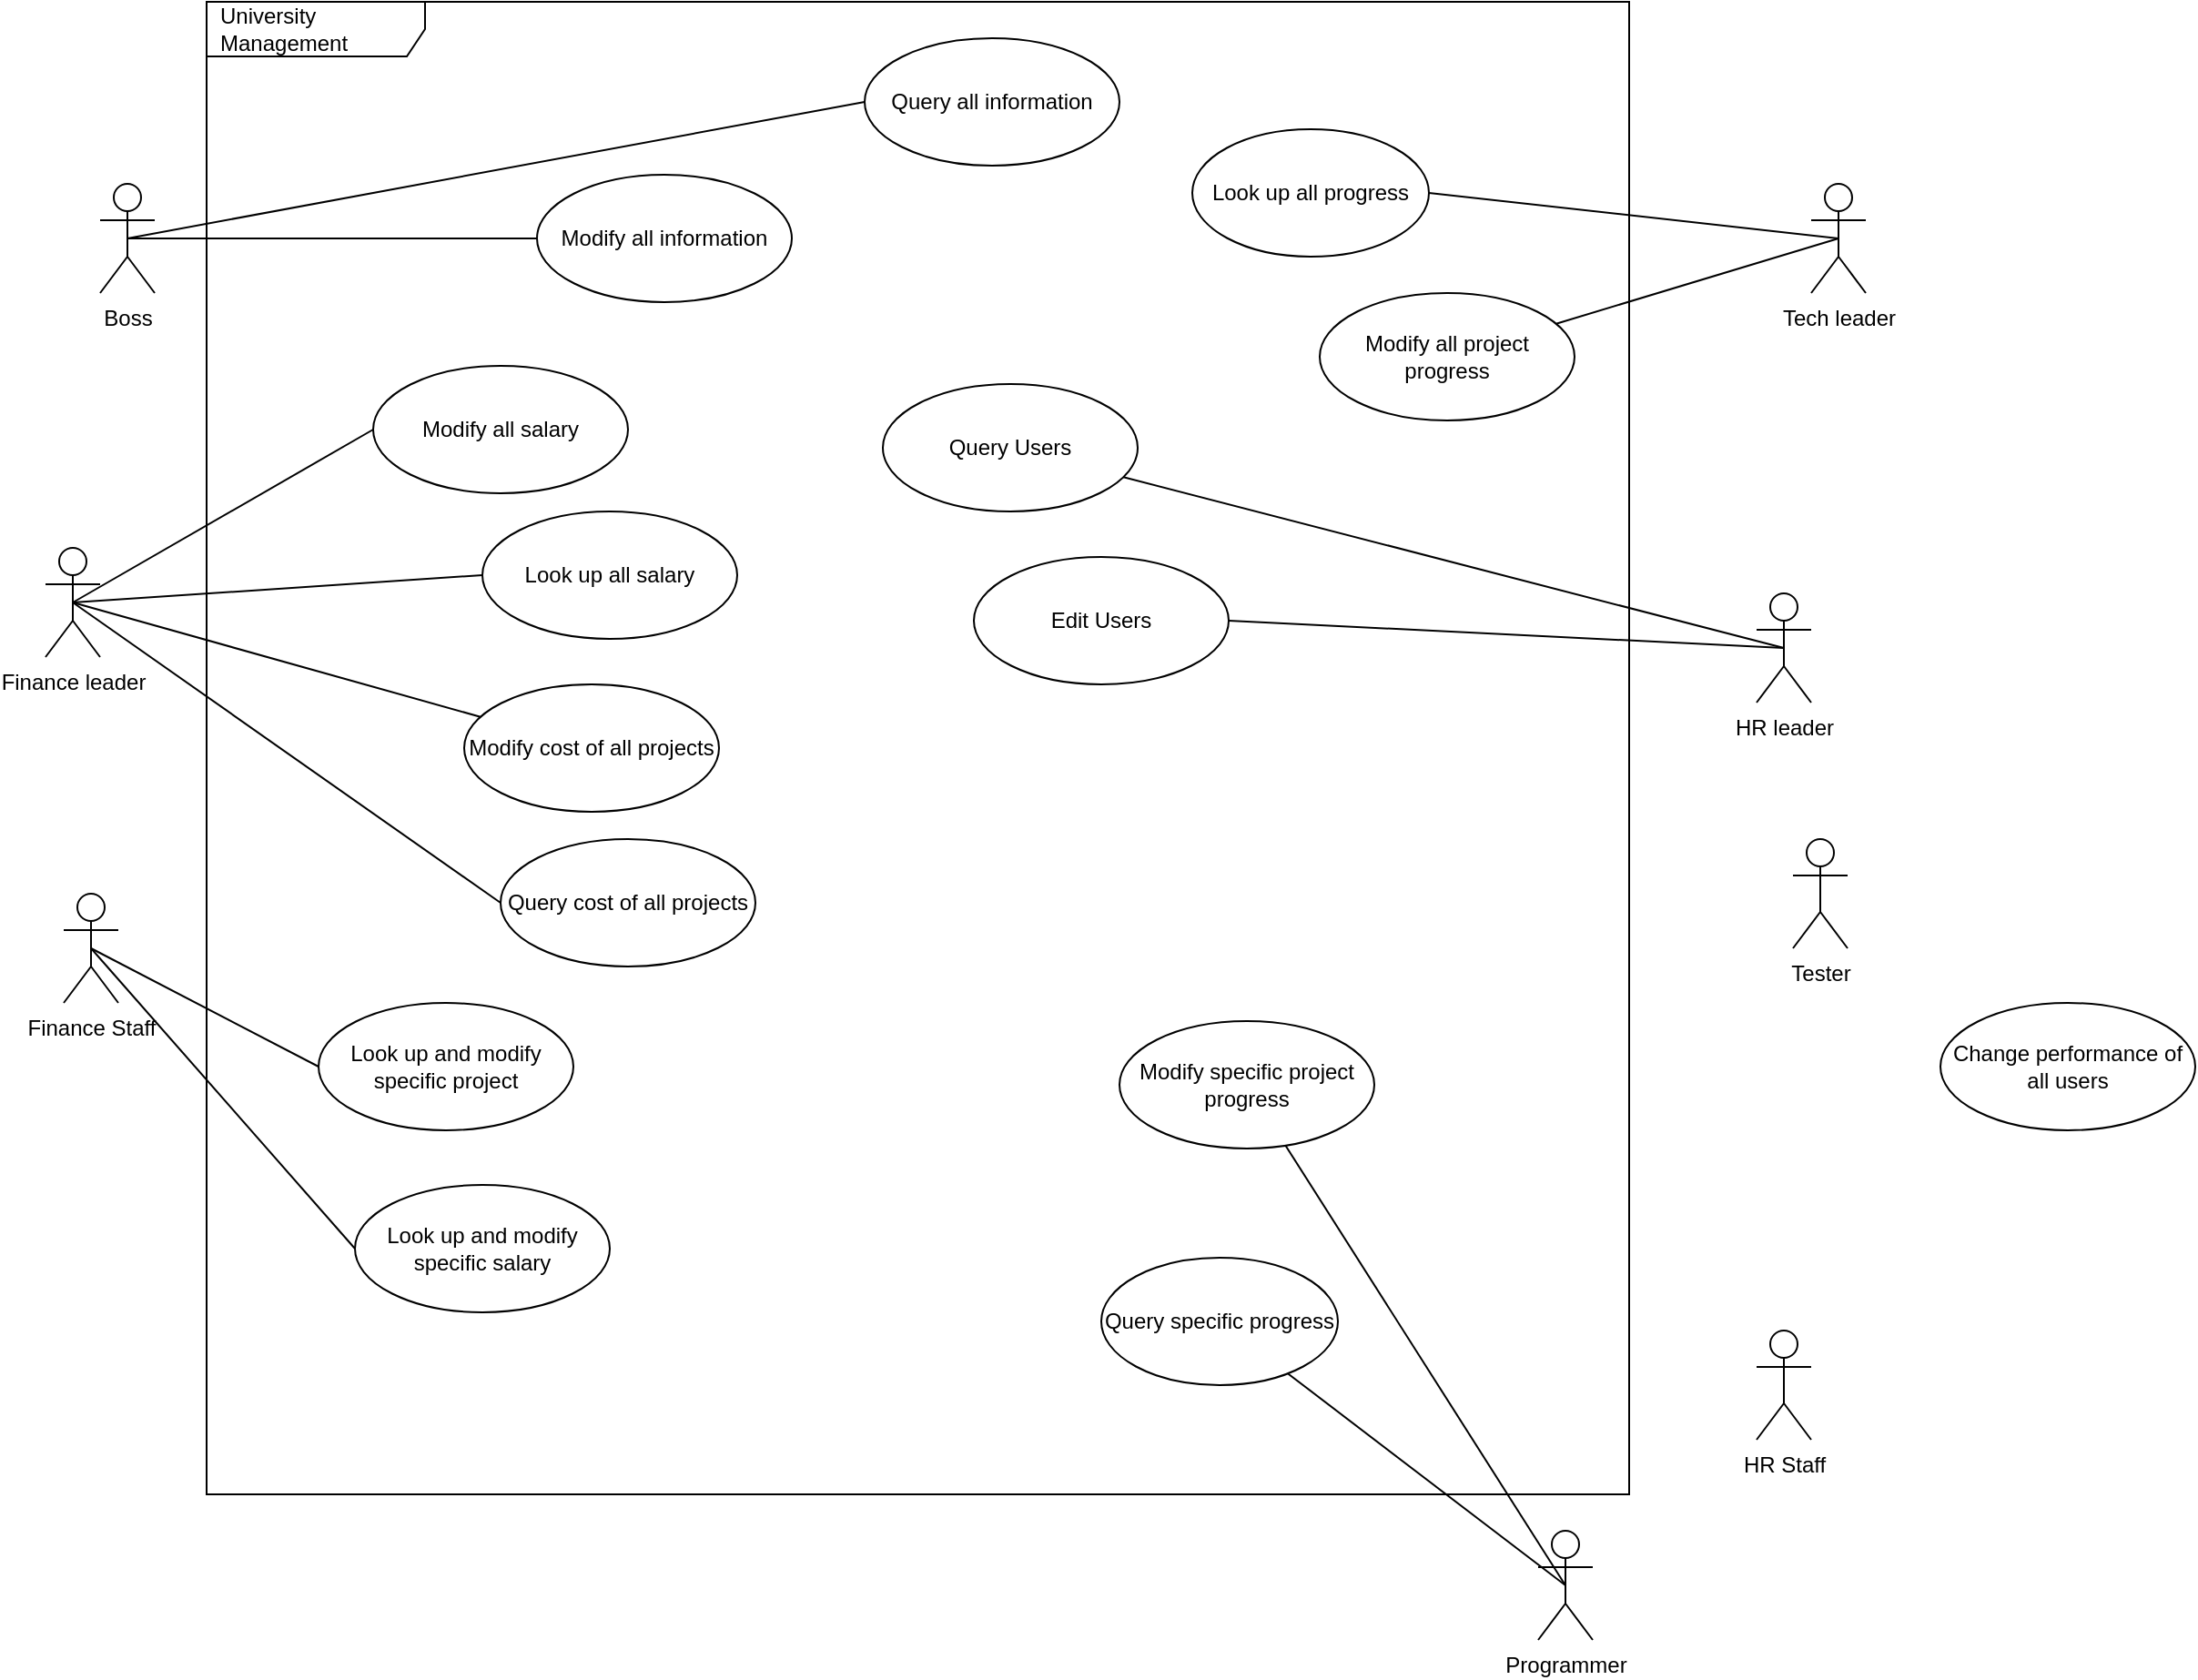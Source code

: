 <mxfile version="24.7.17">
  <diagram name="Page-1" id="NVx1WiKt9V09RQy1iXbr">
    <mxGraphModel dx="1235" dy="624" grid="1" gridSize="10" guides="1" tooltips="1" connect="1" arrows="1" fold="1" page="1" pageScale="1" pageWidth="827" pageHeight="1169" math="0" shadow="0">
      <root>
        <mxCell id="0" />
        <mxCell id="1" parent="0" />
        <mxCell id="lRWleDtiuKeqj4dIFjVO-1" value="University Management&amp;nbsp;" style="shape=umlFrame;whiteSpace=wrap;html=1;width=120;height=30;boundedLbl=1;verticalAlign=middle;align=left;spacingLeft=5;" parent="1" vertex="1">
          <mxGeometry x="148.5" y="260" width="781.5" height="820" as="geometry" />
        </mxCell>
        <mxCell id="lRWleDtiuKeqj4dIFjVO-2" value="Boss" style="shape=umlActor;verticalLabelPosition=bottom;verticalAlign=top;html=1;" parent="1" vertex="1">
          <mxGeometry x="90" y="360" width="30" height="60" as="geometry" />
        </mxCell>
        <mxCell id="lRWleDtiuKeqj4dIFjVO-3" value="Modify cost of all projects" style="ellipse;whiteSpace=wrap;html=1;" parent="1" vertex="1">
          <mxGeometry x="290" y="635" width="140" height="70" as="geometry" />
        </mxCell>
        <mxCell id="lRWleDtiuKeqj4dIFjVO-6" value="&lt;div&gt;Tech leader&lt;/div&gt;" style="shape=umlActor;verticalLabelPosition=bottom;verticalAlign=top;html=1;outlineConnect=0;" parent="1" vertex="1">
          <mxGeometry x="1030" y="360" width="30" height="60" as="geometry" />
        </mxCell>
        <mxCell id="lRWleDtiuKeqj4dIFjVO-7" value="Finance leader" style="shape=umlActor;verticalLabelPosition=bottom;verticalAlign=top;html=1;outlineConnect=0;" parent="1" vertex="1">
          <mxGeometry x="60" y="560" width="30" height="60" as="geometry" />
        </mxCell>
        <mxCell id="lRWleDtiuKeqj4dIFjVO-9" value="" style="edgeStyle=none;html=1;endArrow=none;verticalAlign=bottom;rounded=0;exitX=0.5;exitY=0.5;exitDx=0;exitDy=0;exitPerimeter=0;" parent="1" source="lRWleDtiuKeqj4dIFjVO-7" target="lRWleDtiuKeqj4dIFjVO-3" edge="1">
          <mxGeometry width="160" relative="1" as="geometry">
            <mxPoint x="130" y="770" as="sourcePoint" />
            <mxPoint x="300" y="769.5" as="targetPoint" />
          </mxGeometry>
        </mxCell>
        <mxCell id="lRWleDtiuKeqj4dIFjVO-25" value="Query all information" style="ellipse;whiteSpace=wrap;html=1;" parent="1" vertex="1">
          <mxGeometry x="510" y="280" width="140" height="70" as="geometry" />
        </mxCell>
        <mxCell id="lRWleDtiuKeqj4dIFjVO-44" value="Query Users" style="ellipse;whiteSpace=wrap;html=1;" parent="1" vertex="1">
          <mxGeometry x="520" y="470" width="140" height="70" as="geometry" />
        </mxCell>
        <mxCell id="lRWleDtiuKeqj4dIFjVO-45" value="" style="edgeStyle=none;html=1;endArrow=none;verticalAlign=bottom;rounded=0;exitX=0.5;exitY=0.5;exitDx=0;exitDy=0;exitPerimeter=0;" parent="1" source="qto2QyLCJmV5Q_1jzjQv-19" target="lRWleDtiuKeqj4dIFjVO-44" edge="1">
          <mxGeometry width="160" relative="1" as="geometry">
            <mxPoint x="750" y="530" as="sourcePoint" />
            <mxPoint x="270" y="710" as="targetPoint" />
          </mxGeometry>
        </mxCell>
        <mxCell id="lRWleDtiuKeqj4dIFjVO-50" value="Modify all project progress" style="ellipse;whiteSpace=wrap;html=1;" parent="1" vertex="1">
          <mxGeometry x="760" y="420" width="140" height="70" as="geometry" />
        </mxCell>
        <mxCell id="lRWleDtiuKeqj4dIFjVO-53" value="" style="edgeStyle=none;html=1;endArrow=none;verticalAlign=bottom;rounded=0;exitX=0.5;exitY=0.5;exitDx=0;exitDy=0;exitPerimeter=0;" parent="1" source="lRWleDtiuKeqj4dIFjVO-6" target="lRWleDtiuKeqj4dIFjVO-50" edge="1">
          <mxGeometry width="160" relative="1" as="geometry">
            <mxPoint x="319.497" y="609.749" as="sourcePoint" />
            <mxPoint x="380.503" y="640.251" as="targetPoint" />
          </mxGeometry>
        </mxCell>
        <mxCell id="lRWleDtiuKeqj4dIFjVO-60" value="" style="edgeStyle=none;html=1;endArrow=none;verticalAlign=bottom;rounded=0;startArrow=none;exitX=1;exitY=0.5;exitDx=0;exitDy=0;entryX=0.5;entryY=0.5;entryDx=0;entryDy=0;entryPerimeter=0;" parent="1" source="lRWleDtiuKeqj4dIFjVO-71" target="qto2QyLCJmV5Q_1jzjQv-19" edge="1">
          <mxGeometry width="160" relative="1" as="geometry">
            <mxPoint x="385.699" y="621.168" as="sourcePoint" />
            <mxPoint x="115" y="570" as="targetPoint" />
          </mxGeometry>
        </mxCell>
        <mxCell id="lRWleDtiuKeqj4dIFjVO-70" value="Look up all salary" style="ellipse;whiteSpace=wrap;html=1;" parent="1" vertex="1">
          <mxGeometry x="300" y="540" width="140" height="70" as="geometry" />
        </mxCell>
        <mxCell id="lRWleDtiuKeqj4dIFjVO-71" value="Edit Users" style="ellipse;whiteSpace=wrap;html=1;" parent="1" vertex="1">
          <mxGeometry x="570" y="565" width="140" height="70" as="geometry" />
        </mxCell>
        <mxCell id="lRWleDtiuKeqj4dIFjVO-72" value="" style="edgeStyle=none;html=1;endArrow=none;verticalAlign=bottom;rounded=0;entryX=0.5;entryY=0.5;entryDx=0;entryDy=0;entryPerimeter=0;exitX=0;exitY=0.5;exitDx=0;exitDy=0;" parent="1" source="lRWleDtiuKeqj4dIFjVO-25" target="lRWleDtiuKeqj4dIFjVO-2" edge="1">
          <mxGeometry width="160" relative="1" as="geometry">
            <mxPoint x="616" y="470" as="sourcePoint" />
            <mxPoint x="211" y="474" as="targetPoint" />
          </mxGeometry>
        </mxCell>
        <mxCell id="lRWleDtiuKeqj4dIFjVO-73" value="Look up all progress" style="ellipse;whiteSpace=wrap;html=1;" parent="1" vertex="1">
          <mxGeometry x="690" y="330" width="130" height="70" as="geometry" />
        </mxCell>
        <mxCell id="lRWleDtiuKeqj4dIFjVO-74" value="" style="edgeStyle=none;html=1;endArrow=none;verticalAlign=bottom;rounded=0;exitX=0.5;exitY=0.5;exitDx=0;exitDy=0;exitPerimeter=0;entryX=1;entryY=0.5;entryDx=0;entryDy=0;" parent="1" source="lRWleDtiuKeqj4dIFjVO-6" target="lRWleDtiuKeqj4dIFjVO-73" edge="1">
          <mxGeometry width="160" relative="1" as="geometry">
            <mxPoint x="20" y="860" as="sourcePoint" />
            <mxPoint x="260" y="864" as="targetPoint" />
          </mxGeometry>
        </mxCell>
        <mxCell id="qto2QyLCJmV5Q_1jzjQv-19" value="&lt;div&gt;HR leader&lt;/div&gt;" style="shape=umlActor;verticalLabelPosition=bottom;verticalAlign=top;html=1;outlineConnect=0;" vertex="1" parent="1">
          <mxGeometry x="1000" y="585" width="30" height="60" as="geometry" />
        </mxCell>
        <mxCell id="qto2QyLCJmV5Q_1jzjQv-20" value="&lt;div&gt;HR Staff&lt;/div&gt;" style="shape=umlActor;verticalLabelPosition=bottom;verticalAlign=top;html=1;outlineConnect=0;" vertex="1" parent="1">
          <mxGeometry x="1000" y="990" width="30" height="60" as="geometry" />
        </mxCell>
        <mxCell id="qto2QyLCJmV5Q_1jzjQv-21" value="Finance Staff" style="shape=umlActor;verticalLabelPosition=bottom;verticalAlign=top;html=1;outlineConnect=0;" vertex="1" parent="1">
          <mxGeometry x="70" y="750" width="30" height="60" as="geometry" />
        </mxCell>
        <mxCell id="qto2QyLCJmV5Q_1jzjQv-22" value="Programmer" style="shape=umlActor;verticalLabelPosition=bottom;verticalAlign=top;html=1;outlineConnect=0;" vertex="1" parent="1">
          <mxGeometry x="880" y="1100" width="30" height="60" as="geometry" />
        </mxCell>
        <mxCell id="qto2QyLCJmV5Q_1jzjQv-23" value="Tester" style="shape=umlActor;verticalLabelPosition=bottom;verticalAlign=top;html=1;outlineConnect=0;" vertex="1" parent="1">
          <mxGeometry x="1020" y="720" width="30" height="60" as="geometry" />
        </mxCell>
        <mxCell id="qto2QyLCJmV5Q_1jzjQv-25" value="Modify specific project progress" style="ellipse;whiteSpace=wrap;html=1;" vertex="1" parent="1">
          <mxGeometry x="650" y="820" width="140" height="70" as="geometry" />
        </mxCell>
        <mxCell id="qto2QyLCJmV5Q_1jzjQv-26" style="rounded=0;orthogonalLoop=1;jettySize=auto;html=1;entryX=0.5;entryY=0.5;entryDx=0;entryDy=0;entryPerimeter=0;endArrow=none;endFill=0;" edge="1" parent="1" source="qto2QyLCJmV5Q_1jzjQv-25" target="qto2QyLCJmV5Q_1jzjQv-22">
          <mxGeometry relative="1" as="geometry" />
        </mxCell>
        <mxCell id="qto2QyLCJmV5Q_1jzjQv-27" value="Query specific progress" style="ellipse;whiteSpace=wrap;html=1;" vertex="1" parent="1">
          <mxGeometry x="640" y="950" width="130" height="70" as="geometry" />
        </mxCell>
        <mxCell id="qto2QyLCJmV5Q_1jzjQv-28" style="rounded=0;orthogonalLoop=1;jettySize=auto;html=1;entryX=0.5;entryY=0.5;entryDx=0;entryDy=0;entryPerimeter=0;endArrow=none;endFill=0;" edge="1" parent="1" source="qto2QyLCJmV5Q_1jzjQv-27" target="qto2QyLCJmV5Q_1jzjQv-22">
          <mxGeometry relative="1" as="geometry" />
        </mxCell>
        <mxCell id="qto2QyLCJmV5Q_1jzjQv-30" value="Query cost of all projects" style="ellipse;whiteSpace=wrap;html=1;" vertex="1" parent="1">
          <mxGeometry x="310" y="720" width="140" height="70" as="geometry" />
        </mxCell>
        <mxCell id="qto2QyLCJmV5Q_1jzjQv-31" value="" style="edgeStyle=none;html=1;endArrow=none;verticalAlign=bottom;rounded=0;entryX=0;entryY=0.5;entryDx=0;entryDy=0;exitX=0.5;exitY=0.5;exitDx=0;exitDy=0;exitPerimeter=0;" edge="1" parent="1" source="lRWleDtiuKeqj4dIFjVO-7" target="qto2QyLCJmV5Q_1jzjQv-30">
          <mxGeometry width="160" relative="1" as="geometry">
            <mxPoint x="145" y="780" as="sourcePoint" />
            <mxPoint x="221" y="740" as="targetPoint" />
          </mxGeometry>
        </mxCell>
        <mxCell id="qto2QyLCJmV5Q_1jzjQv-32" value="Modify all salary" style="ellipse;whiteSpace=wrap;html=1;" vertex="1" parent="1">
          <mxGeometry x="240" y="460" width="140" height="70" as="geometry" />
        </mxCell>
        <mxCell id="qto2QyLCJmV5Q_1jzjQv-33" value="" style="edgeStyle=none;html=1;endArrow=none;verticalAlign=bottom;rounded=0;entryX=0;entryY=0.5;entryDx=0;entryDy=0;exitX=0.5;exitY=0.5;exitDx=0;exitDy=0;exitPerimeter=0;" edge="1" parent="1" source="lRWleDtiuKeqj4dIFjVO-7" target="lRWleDtiuKeqj4dIFjVO-70">
          <mxGeometry width="160" relative="1" as="geometry">
            <mxPoint x="180" y="525" as="sourcePoint" />
            <mxPoint x="325" y="800" as="targetPoint" />
          </mxGeometry>
        </mxCell>
        <mxCell id="qto2QyLCJmV5Q_1jzjQv-34" value="" style="edgeStyle=none;html=1;endArrow=none;verticalAlign=bottom;rounded=0;entryX=0;entryY=0.5;entryDx=0;entryDy=0;exitX=0.5;exitY=0.5;exitDx=0;exitDy=0;exitPerimeter=0;" edge="1" parent="1" source="lRWleDtiuKeqj4dIFjVO-7" target="qto2QyLCJmV5Q_1jzjQv-32">
          <mxGeometry width="160" relative="1" as="geometry">
            <mxPoint x="148.5" y="610" as="sourcePoint" />
            <mxPoint x="273.5" y="635" as="targetPoint" />
          </mxGeometry>
        </mxCell>
        <mxCell id="qto2QyLCJmV5Q_1jzjQv-35" value="Modify all information" style="ellipse;whiteSpace=wrap;html=1;" vertex="1" parent="1">
          <mxGeometry x="330" y="355" width="140" height="70" as="geometry" />
        </mxCell>
        <mxCell id="qto2QyLCJmV5Q_1jzjQv-37" value="Look up and modify specific project" style="ellipse;whiteSpace=wrap;html=1;" vertex="1" parent="1">
          <mxGeometry x="210" y="810" width="140" height="70" as="geometry" />
        </mxCell>
        <mxCell id="qto2QyLCJmV5Q_1jzjQv-38" value="Change performance of all users" style="ellipse;whiteSpace=wrap;html=1;" vertex="1" parent="1">
          <mxGeometry x="1101" y="810" width="140" height="70" as="geometry" />
        </mxCell>
        <mxCell id="qto2QyLCJmV5Q_1jzjQv-39" value="" style="edgeStyle=none;html=1;endArrow=none;verticalAlign=bottom;rounded=0;entryX=0.5;entryY=0.5;entryDx=0;entryDy=0;entryPerimeter=0;" edge="1" parent="1" source="qto2QyLCJmV5Q_1jzjQv-35" target="lRWleDtiuKeqj4dIFjVO-2">
          <mxGeometry width="160" relative="1" as="geometry">
            <mxPoint x="275" y="390" as="sourcePoint" />
            <mxPoint x="140" y="455" as="targetPoint" />
          </mxGeometry>
        </mxCell>
        <mxCell id="qto2QyLCJmV5Q_1jzjQv-42" value="Look up and modify specific salary" style="ellipse;whiteSpace=wrap;html=1;" vertex="1" parent="1">
          <mxGeometry x="230" y="910" width="140" height="70" as="geometry" />
        </mxCell>
        <mxCell id="qto2QyLCJmV5Q_1jzjQv-43" value="" style="edgeStyle=none;html=1;endArrow=none;verticalAlign=bottom;rounded=0;entryX=0;entryY=0.5;entryDx=0;entryDy=0;exitX=0.5;exitY=0.5;exitDx=0;exitDy=0;exitPerimeter=0;" edge="1" parent="1" source="qto2QyLCJmV5Q_1jzjQv-21" target="qto2QyLCJmV5Q_1jzjQv-37">
          <mxGeometry width="160" relative="1" as="geometry">
            <mxPoint x="85" y="865" as="sourcePoint" />
            <mxPoint x="250" y="770" as="targetPoint" />
          </mxGeometry>
        </mxCell>
        <mxCell id="qto2QyLCJmV5Q_1jzjQv-44" value="" style="edgeStyle=none;html=1;endArrow=none;verticalAlign=bottom;rounded=0;entryX=0;entryY=0.5;entryDx=0;entryDy=0;exitX=0.5;exitY=0.5;exitDx=0;exitDy=0;exitPerimeter=0;" edge="1" parent="1" source="qto2QyLCJmV5Q_1jzjQv-21" target="qto2QyLCJmV5Q_1jzjQv-42">
          <mxGeometry width="160" relative="1" as="geometry">
            <mxPoint x="60" y="1035" as="sourcePoint" />
            <mxPoint x="225" y="940" as="targetPoint" />
          </mxGeometry>
        </mxCell>
      </root>
    </mxGraphModel>
  </diagram>
</mxfile>

